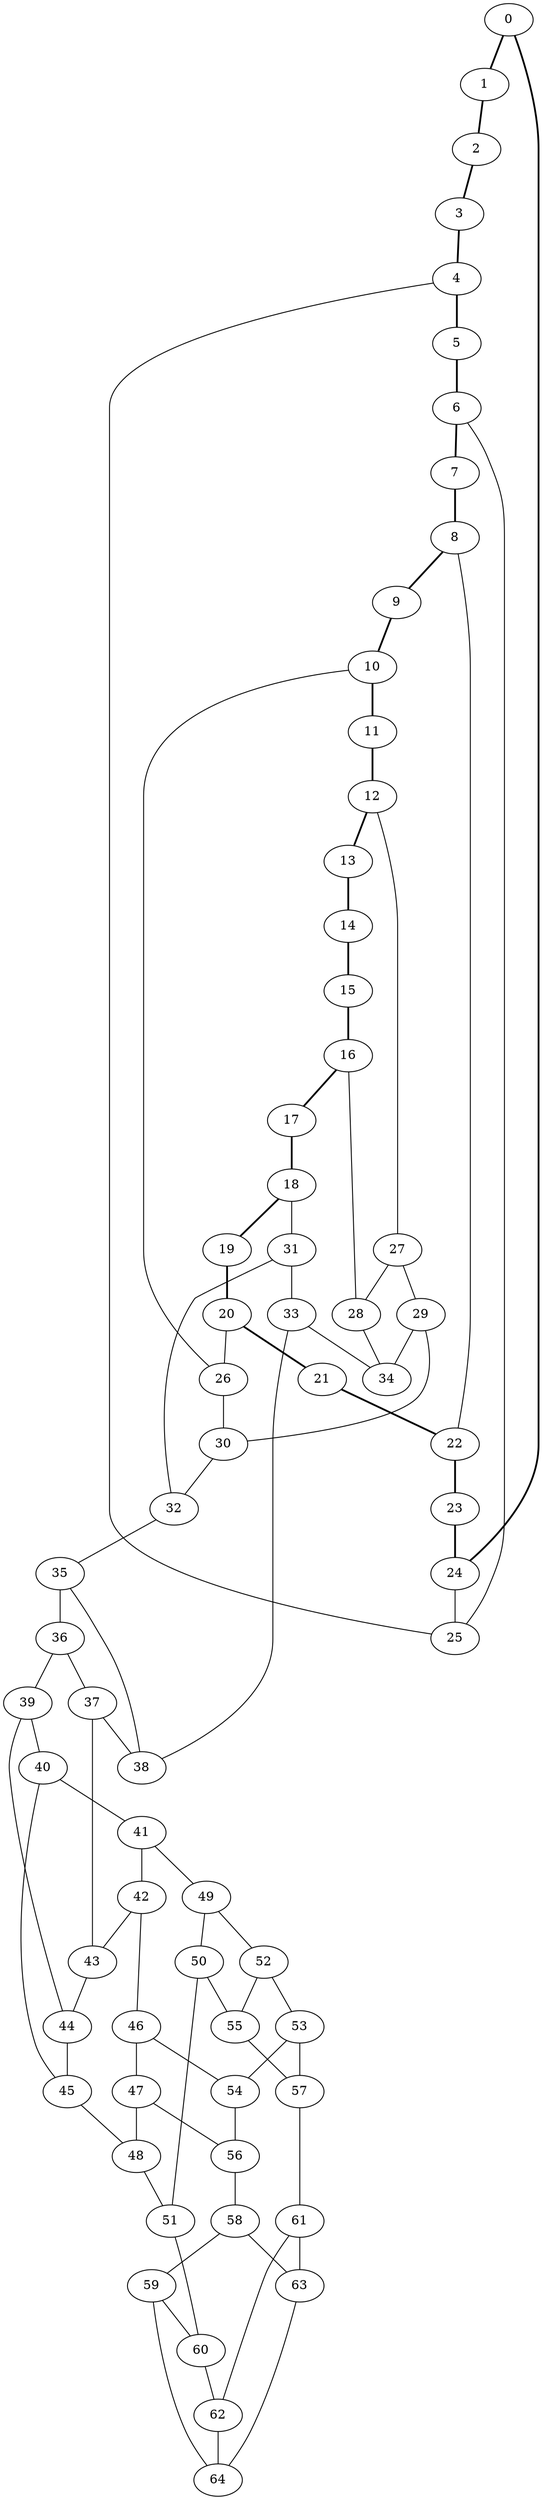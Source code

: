graph G {
0 [ pos = " 19.00,0.00!" ];
0 -- 1[style=bold];
0 -- 24[style=bold];
1 [ pos = " 18.40,4.73!" ];
1 -- 2[style=bold];
2 [ pos = " 16.65,9.15!" ];
2 -- 3[style=bold];
3 [ pos = " 13.85,13.01!" ];
3 -- 4[style=bold];
4 [ pos = " 10.18,16.04!" ];
4 -- 5[style=bold];
4 -- 25;
5 [ pos = " 5.87,18.07!" ];
5 -- 6[style=bold];
6 [ pos = " 1.19,18.96!" ];
6 -- 7[style=bold];
6 -- 25;
7 [ pos = " -3.56,18.66!" ];
7 -- 8[style=bold];
8 [ pos = " -8.09,17.19!" ];
8 -- 9[style=bold];
8 -- 22;
9 [ pos = " -12.11,14.64!" ];
9 -- 10[style=bold];
10 [ pos = " -15.37,11.17!" ];
10 -- 11[style=bold];
10 -- 26;
11 [ pos = " -17.67,6.99!" ];
11 -- 12[style=bold];
12 [ pos = " -18.85,2.38!" ];
12 -- 13[style=bold];
12 -- 27;
13 [ pos = " -18.85,-2.38!" ];
13 -- 14[style=bold];
14 [ pos = " -17.67,-6.99!" ];
14 -- 15[style=bold];
15 [ pos = " -15.37,-11.17!" ];
15 -- 16[style=bold];
16 [ pos = " -12.11,-14.64!" ];
16 -- 17[style=bold];
16 -- 28;
17 [ pos = " -8.09,-17.19!" ];
17 -- 18[style=bold];
18 [ pos = " -3.56,-18.66!" ];
18 -- 19[style=bold];
18 -- 31;
19 [ pos = " 1.19,-18.96!" ];
19 -- 20[style=bold];
20 [ pos = " 5.87,-18.07!" ];
20 -- 21[style=bold];
20 -- 26;
21 [ pos = " 10.18,-16.04!" ];
21 -- 22[style=bold];
22 [ pos = " 13.85,-13.01!" ];
22 -- 23[style=bold];
23 [ pos = " 16.65,-9.15!" ];
23 -- 24[style=bold];
24 [ pos = " 18.40,-4.73!" ];
24 -- 25;
26 -- 30;
27 -- 28;
27 -- 29;
28 -- 34;
29 -- 30;
29 -- 34;
30 -- 32;
31 -- 32;
31 -- 33;
32 -- 35;
33 -- 34;
33 -- 38;
35 -- 36;
35 -- 38;
36 -- 37;
36 -- 39;
37 -- 38;
37 -- 43;
39 -- 40;
39 -- 44;
40 -- 41;
40 -- 45;
41 -- 42;
41 -- 49;
42 -- 43;
42 -- 46;
43 -- 44;
44 -- 45;
45 -- 48;
46 -- 47;
46 -- 54;
47 -- 48;
47 -- 56;
48 -- 51;
49 -- 50;
49 -- 52;
50 -- 51;
50 -- 55;
51 -- 60;
52 -- 53;
52 -- 55;
53 -- 54;
53 -- 57;
54 -- 56;
55 -- 57;
56 -- 58;
57 -- 61;
58 -- 59;
58 -- 63;
59 -- 60;
59 -- 64;
60 -- 62;
61 -- 62;
61 -- 63;
62 -- 64;
63 -- 64;
}
